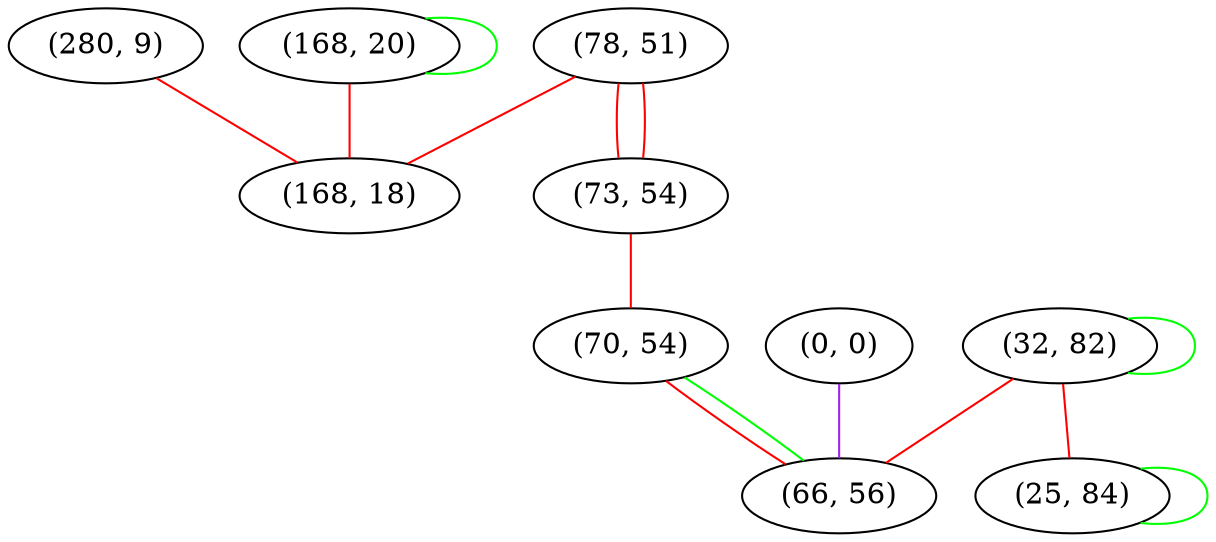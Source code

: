 graph "" {
"(280, 9)";
"(0, 0)";
"(78, 51)";
"(73, 54)";
"(32, 82)";
"(168, 20)";
"(168, 18)";
"(25, 84)";
"(70, 54)";
"(66, 56)";
"(280, 9)" -- "(168, 18)"  [color=red, key=0, weight=1];
"(0, 0)" -- "(66, 56)"  [color=purple, key=0, weight=4];
"(78, 51)" -- "(73, 54)"  [color=red, key=0, weight=1];
"(78, 51)" -- "(73, 54)"  [color=red, key=1, weight=1];
"(78, 51)" -- "(168, 18)"  [color=red, key=0, weight=1];
"(73, 54)" -- "(70, 54)"  [color=red, key=0, weight=1];
"(32, 82)" -- "(66, 56)"  [color=red, key=0, weight=1];
"(32, 82)" -- "(32, 82)"  [color=green, key=0, weight=2];
"(32, 82)" -- "(25, 84)"  [color=red, key=0, weight=1];
"(168, 20)" -- "(168, 18)"  [color=red, key=0, weight=1];
"(168, 20)" -- "(168, 20)"  [color=green, key=0, weight=2];
"(25, 84)" -- "(25, 84)"  [color=green, key=0, weight=2];
"(70, 54)" -- "(66, 56)"  [color=red, key=0, weight=1];
"(70, 54)" -- "(66, 56)"  [color=green, key=1, weight=2];
}
